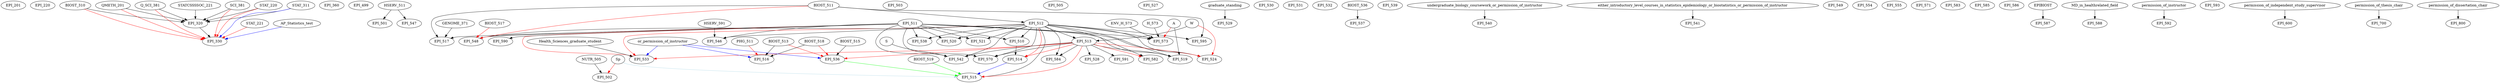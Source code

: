 digraph G {
    EPI_201;
    EPI_220;
    edge [color=black];
    BIOST_310 -> EPI_320;
    QMETH_201 -> EPI_320;
    Q_SCI_381 -> EPI_320;
    SCI_381 -> EPI_320;
    STAT_220 -> EPI_320;
    STATCSSSSOC_221 -> EPI_320;
    STAT_311 -> EPI_320;
    edge [color=black];
    EPI_320 -> EPI_330;
    edge [color=red];
    BIOST_310 -> EPI_330;
    QMETH_201 -> EPI_330;
    Q_SCI_381 -> EPI_330;
    SCI_381 -> EPI_330;
    STAT_220 -> EPI_330;
    STAT_221 -> EPI_330;
    edge [color=blue];
    STAT_311 -> EPI_330;
    AP_Statistics_test -> EPI_330;
    EPI_360;
    EPI_499;
    edge [color=black];
    HSERV_511 -> EPI_501;
    edge [color=black];
    NUTR_505 -> EPI_502;
    edge [color=red];
    Sp -> EPI_502;
    EPI_503;
    EPI_505;
    edge [color=black];
    EPI_511 -> EPI_510;
    EPI_512 -> EPI_510;
    EPI_511;
    edge [color=black];
    BIOST_511 -> EPI_512;
    edge [color=black];
    EPI_512 -> EPI_513;
    W -> EPI_513;
    edge [color=black];
    EPI_510 -> EPI_514;
    edge [color=red];
    EPI_512 -> EPI_514;
    EPI_513 -> EPI_514;
    edge [color=black];
    EPI_512 -> EPI_515;
    edge [color=red];
    EPI_513 -> EPI_515;
    edge [color=blue];
    EPI_514 -> EPI_515;
    edge [color=green];
    EPI_536 -> EPI_515;
    BIOST_519 -> EPI_515;
    edge [color=lightblue];
    Sp -> EPI_515;
    edge [color=black];
    BIOST_513 -> EPI_516;
    BIOST_518 -> EPI_516;
    edge [color=red];
    PHG_511 -> EPI_516;
    edge [color=blue];
    or_permission_of_instructor -> EPI_516;
    edge [color=black];
    EPI_511 -> EPI_517;
    BIOST_511 -> EPI_517;
    GENOME_371 -> EPI_517;
    edge [color=black];
    EPI_511 -> EPI_519;
    EPI_512 -> EPI_519;
    EPI_513 -> EPI_519;
    A -> EPI_519;
    edge [color=black];
    EPI_511 -> EPI_520;
    EPI_512 -> EPI_520;
    edge [color=black];
    EPI_511 -> EPI_521;
    EPI_512 -> EPI_521;
    edge [color=black];
    EPI_511 -> EPI_524;
    EPI_512 -> EPI_524;
    edge [color=red];
    EPI_513 -> EPI_524;
    W -> EPI_524;
    EPI_527;
    edge [color=black];
    EPI_513 -> EPI_528;
    edge [color=black];
    graduate_standing -> EPI_529;
    EPI_530;
    EPI_531;
    EPI_532;
    edge [color=black];
    Health_Sciences_graduate_student -> EPI_533;
    edge [color=red];
    EPI_511 -> EPI_533;
    EPI_512 -> EPI_533;
    EPI_513 -> EPI_533;
    edge [color=blue];
    or_permission_of_instructor -> EPI_533;
    edge [color=black];
    BIOST_515 -> EPI_536;
    edge [color=red];
    EPI_513 -> EPI_536;
    BIOST_513 -> EPI_536;
    BIOST_518 -> EPI_536;
    edge [color=blue];
    or_permission_of_instructor -> EPI_536;
    edge [color=black];
    BIOST_536 -> EPI_537;
    edge [color=black];
    EPI_511 -> EPI_538;
    EPI_512 -> EPI_538;
    EPI_539;
    edge [color=black];
    undergraduate_biology_coursework_or_permission_of_instructor -> EPI_540;
    edge [color=black];
    either_introductory_level_courses_in_statistics_epidemiology_or_biostatistics_or_permission_of_instructor -> EPI_541;
    edge [color=black];
    EPI_511 -> EPI_542;
    EPI_512 -> EPI_542;
    EPI_513 -> EPI_542;
    S -> EPI_542;
    edge [color=black];
    EPI_511 -> EPI_546;
    EPI_512 -> EPI_546;
    HSERV_591 -> EPI_546;
    edge [color=black];
    HSERV_511 -> EPI_547;
    edge [color=black];
    EPI_511 -> EPI_548;
    EPI_512 -> EPI_548;
    edge [color=red];
    BIOST_511 -> EPI_548;
    BIOST_517 -> EPI_548;
    EPI_549;
    EPI_554;
    EPI_555;
    edge [color=black];
    EPI_511 -> EPI_570;
    EPI_512 -> EPI_570;
    EPI_513 -> EPI_570;
    EPI_571;
    edge [color=black];
    EPI_511 -> EPI_573;
    EPI_512 -> EPI_573;
    ENV_H_573 -> EPI_573;
    H_573 -> EPI_573;
    edge [color=red];
    A -> EPI_573;
    edge [color=black];
    EPI_512 -> EPI_582;
    edge [color=red];
    EPI_513 -> EPI_582;
    EPI_583;
    edge [color=black];
    EPI_512 -> EPI_584;
    EPI_513 -> EPI_584;
    EPI_585;
    EPI_586;
    edge [color=black];
    EPIBIOST -> EPI_587;
    edge [color=black];
    MD_in_healthrelated_field -> EPI_588;
    edge [color=black];
    EPI_511 -> EPI_590;
    edge [color=black];
    EPI_513 -> EPI_591;
    edge [color=black];
    permission_of_instructor -> EPI_592;
    EPI_593;
    edge [color=black];
    EPI_512 -> EPI_595;
    BIOST_511 -> EPI_595;
    edge [color=black];
    permission_of_independent_study_supervisor -> EPI_600;
    edge [color=black];
    permission_of_thesis_chair -> EPI_700;
    edge [color=black];
    permission_of_dissertation_chair -> EPI_800;
}
